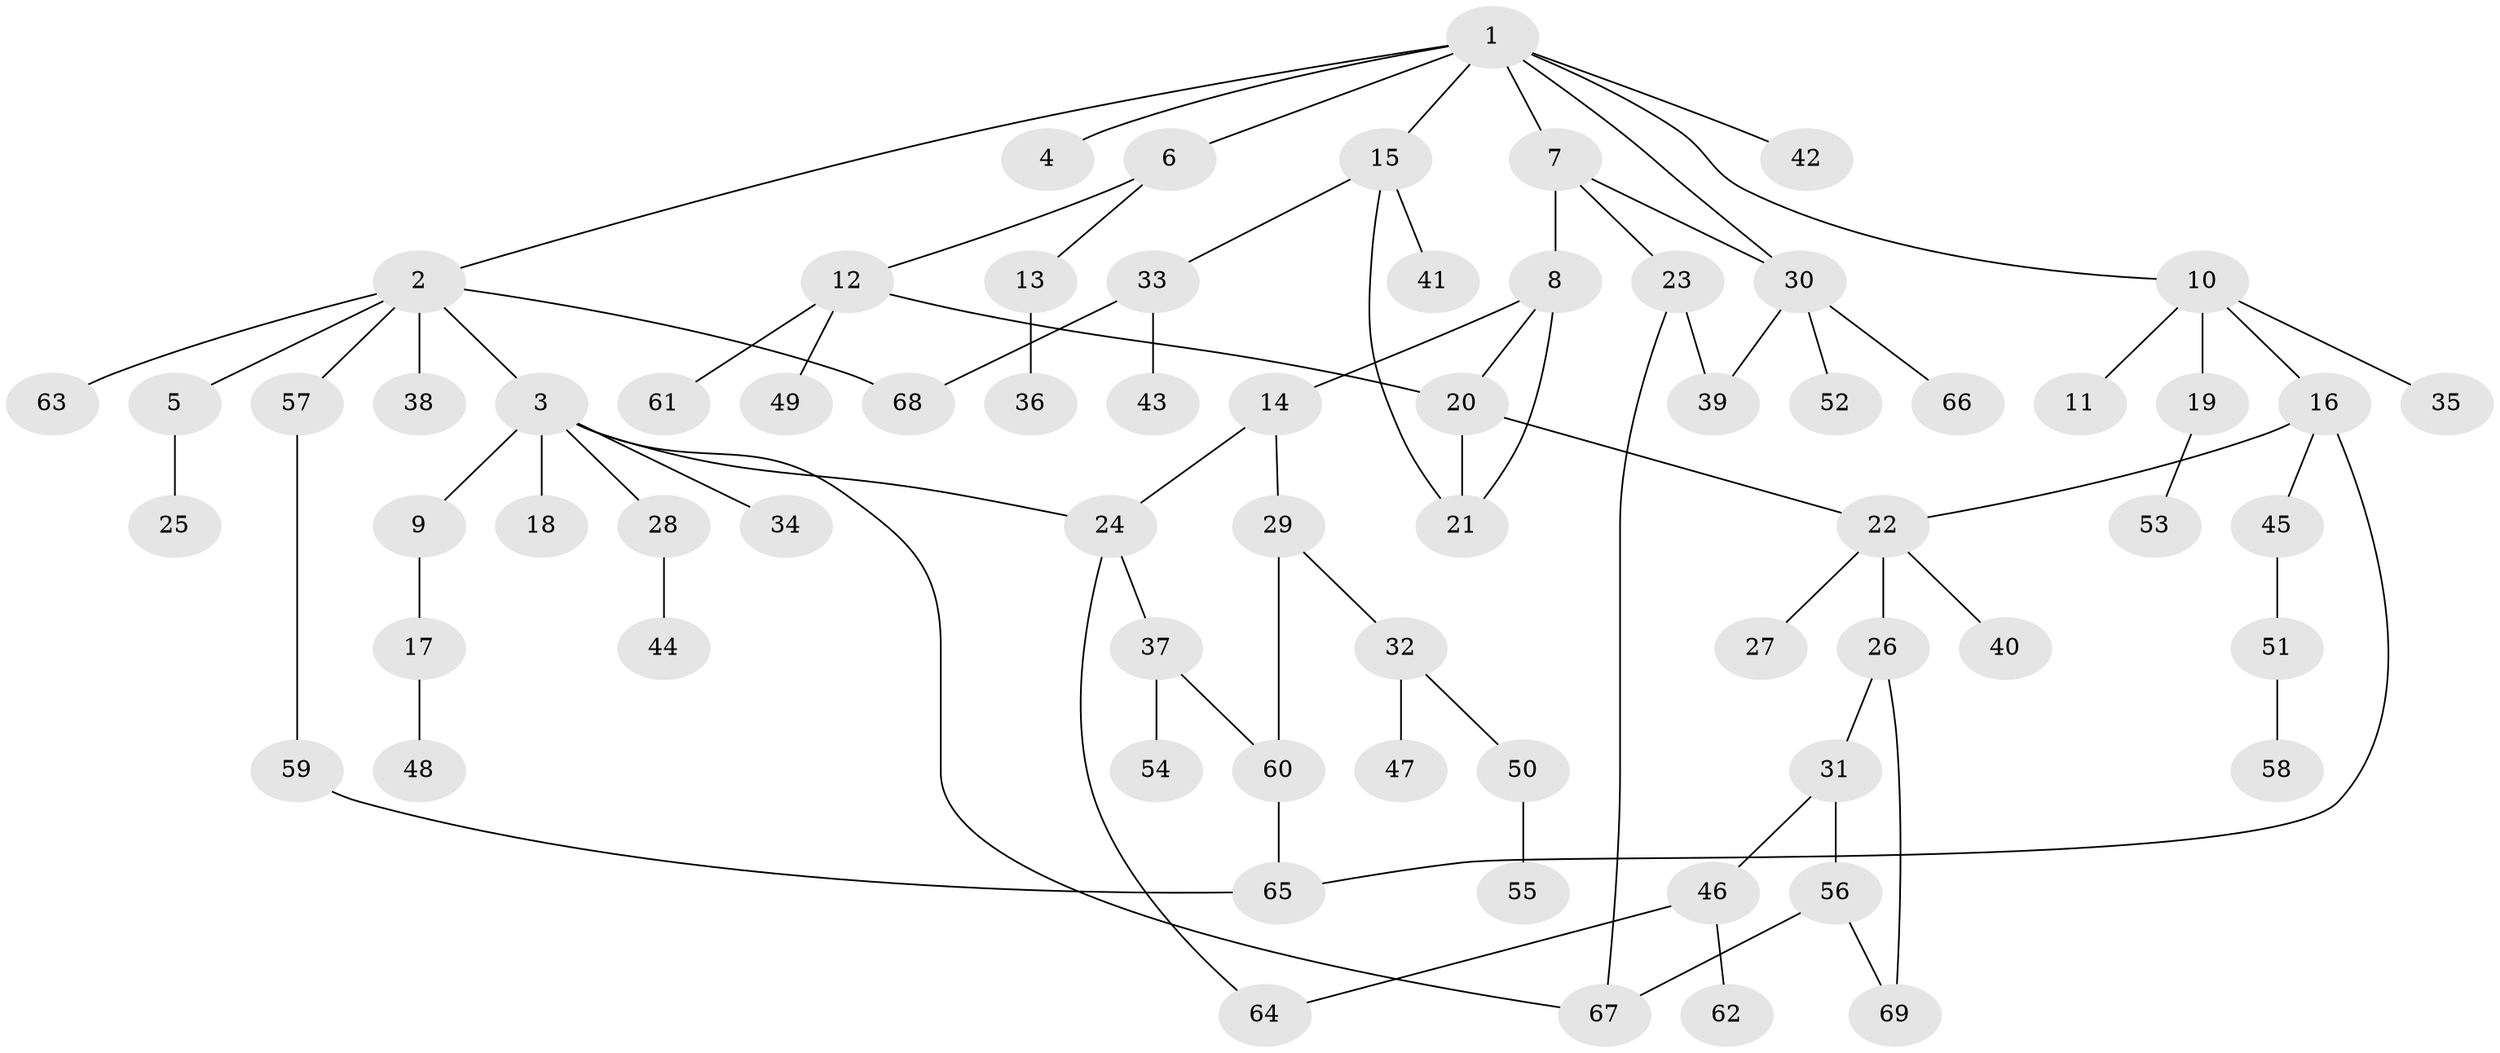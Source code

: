 // Generated by graph-tools (version 1.1) at 2025/01/03/09/25 03:01:08]
// undirected, 69 vertices, 83 edges
graph export_dot {
graph [start="1"]
  node [color=gray90,style=filled];
  1;
  2;
  3;
  4;
  5;
  6;
  7;
  8;
  9;
  10;
  11;
  12;
  13;
  14;
  15;
  16;
  17;
  18;
  19;
  20;
  21;
  22;
  23;
  24;
  25;
  26;
  27;
  28;
  29;
  30;
  31;
  32;
  33;
  34;
  35;
  36;
  37;
  38;
  39;
  40;
  41;
  42;
  43;
  44;
  45;
  46;
  47;
  48;
  49;
  50;
  51;
  52;
  53;
  54;
  55;
  56;
  57;
  58;
  59;
  60;
  61;
  62;
  63;
  64;
  65;
  66;
  67;
  68;
  69;
  1 -- 2;
  1 -- 4;
  1 -- 6;
  1 -- 7;
  1 -- 10;
  1 -- 15;
  1 -- 30;
  1 -- 42;
  2 -- 3;
  2 -- 5;
  2 -- 38;
  2 -- 57;
  2 -- 63;
  2 -- 68;
  3 -- 9;
  3 -- 18;
  3 -- 28;
  3 -- 34;
  3 -- 67;
  3 -- 24;
  5 -- 25;
  6 -- 12;
  6 -- 13;
  7 -- 8;
  7 -- 23;
  7 -- 30;
  8 -- 14;
  8 -- 21;
  8 -- 20;
  9 -- 17;
  10 -- 11;
  10 -- 16;
  10 -- 19;
  10 -- 35;
  12 -- 20;
  12 -- 49;
  12 -- 61;
  13 -- 36;
  14 -- 24;
  14 -- 29;
  15 -- 33;
  15 -- 41;
  15 -- 21;
  16 -- 45;
  16 -- 65;
  16 -- 22;
  17 -- 48;
  19 -- 53;
  20 -- 22;
  20 -- 21;
  22 -- 26;
  22 -- 27;
  22 -- 40;
  23 -- 39;
  23 -- 67;
  24 -- 37;
  24 -- 64;
  26 -- 31;
  26 -- 69;
  28 -- 44;
  29 -- 32;
  29 -- 60;
  30 -- 52;
  30 -- 66;
  30 -- 39;
  31 -- 46;
  31 -- 56;
  32 -- 47;
  32 -- 50;
  33 -- 43;
  33 -- 68;
  37 -- 54;
  37 -- 60;
  45 -- 51;
  46 -- 62;
  46 -- 64;
  50 -- 55;
  51 -- 58;
  56 -- 67;
  56 -- 69;
  57 -- 59;
  59 -- 65;
  60 -- 65;
}
